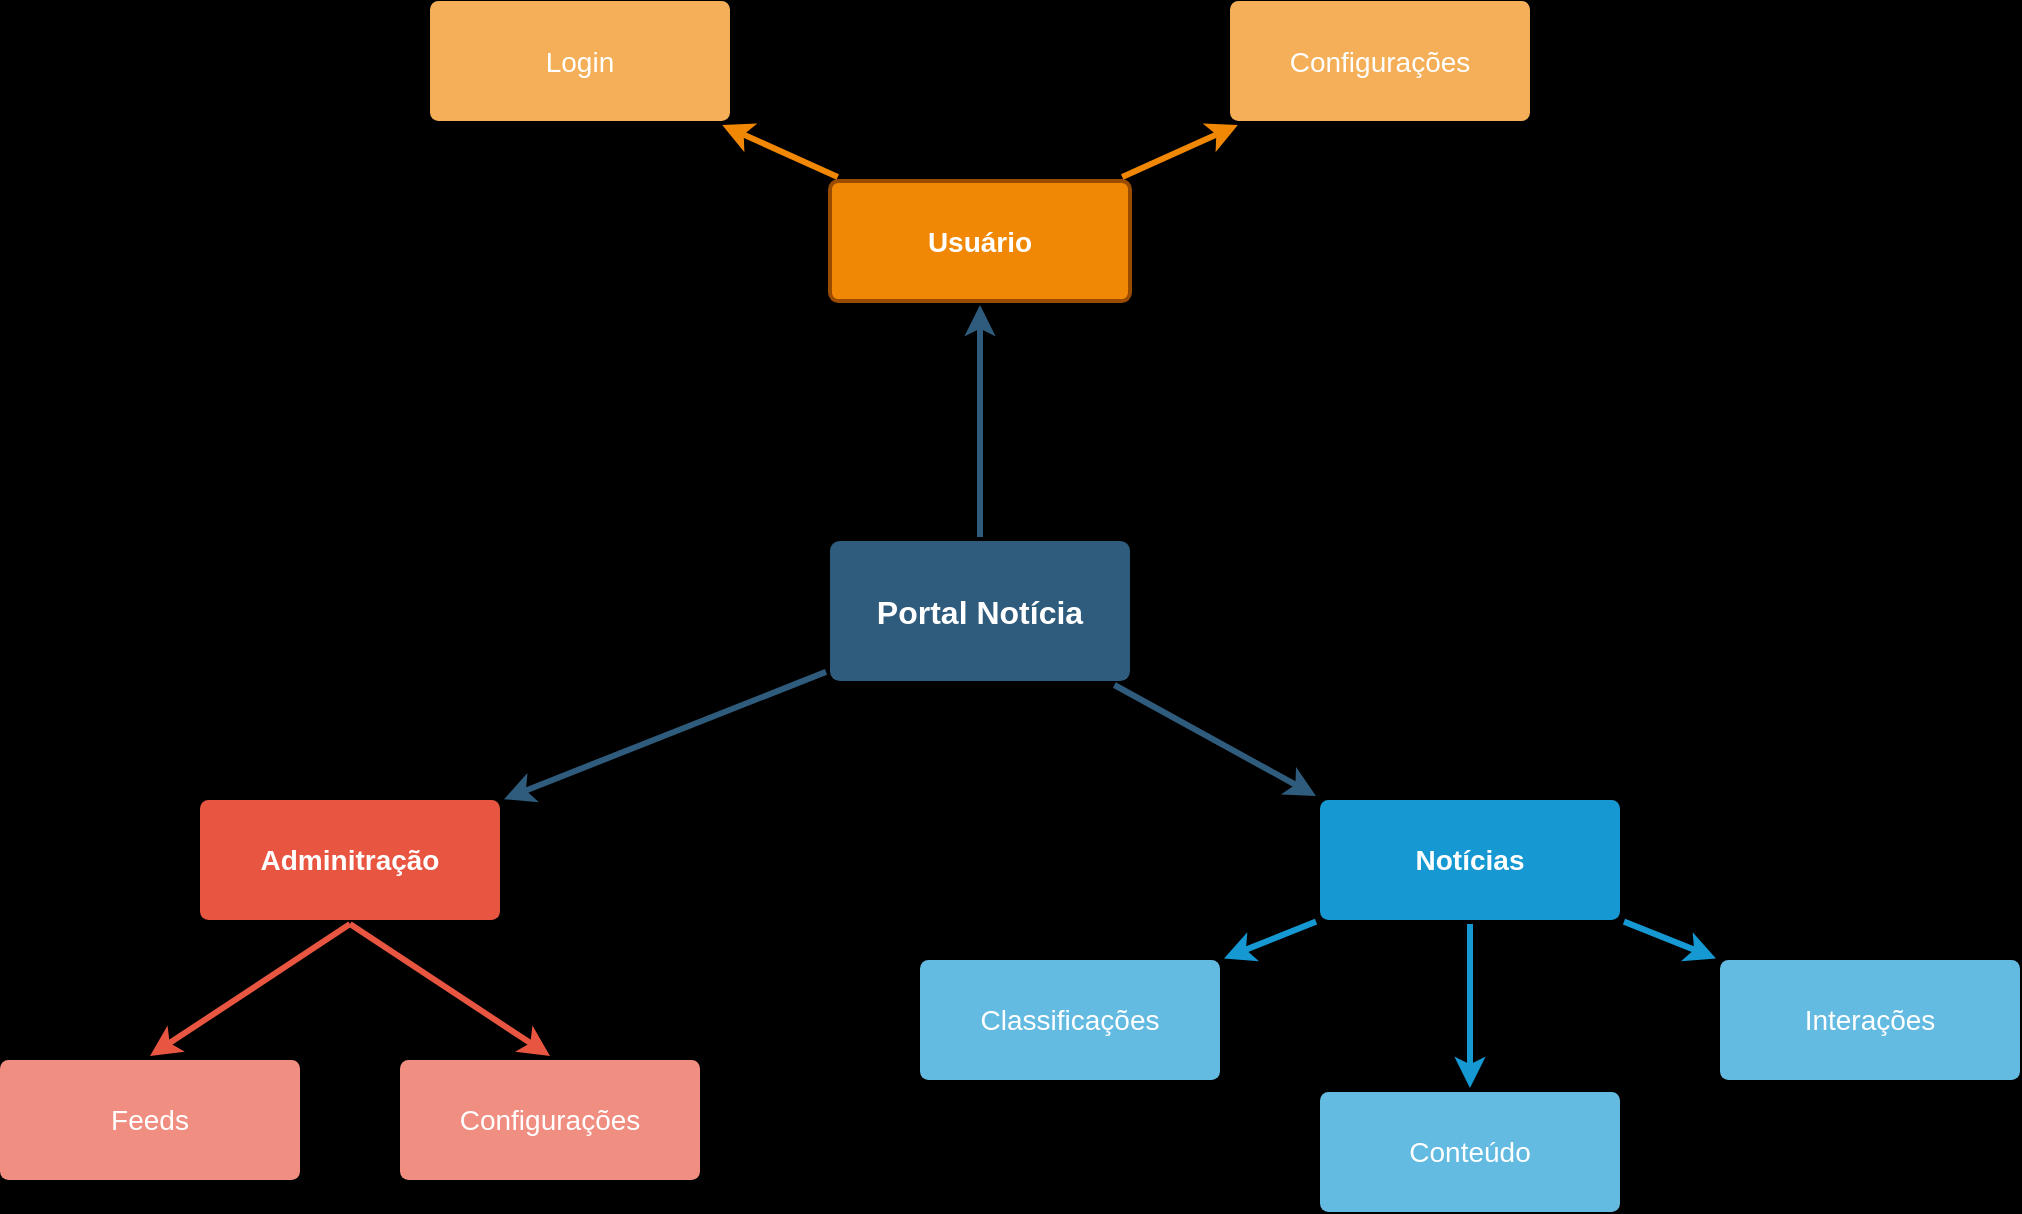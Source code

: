 <mxfile version="20.3.0" type="device" pages="2"><diagram id="6a731a19-8d31-9384-78a2-239565b7b9f0" name="Geral"><mxGraphModel dx="1335" dy="851" grid="0" gridSize="10" guides="1" tooltips="1" connect="1" arrows="1" fold="1" page="1" pageScale="1" pageWidth="1169" pageHeight="827" background="#000000" math="0" shadow="0"><root><mxCell id="0"/><mxCell id="1" parent="0"/><mxCell id="1745" value="" style="edgeStyle=none;rounded=0;jumpStyle=none;html=1;shadow=0;labelBackgroundColor=none;startArrow=none;startFill=0;endArrow=classic;endFill=1;jettySize=auto;orthogonalLoop=1;strokeColor=#2F5B7C;strokeWidth=3;fontFamily=Helvetica;fontSize=16;fontColor=#23445D;spacing=5;" parent="1" source="1749" target="1764" edge="1"><mxGeometry relative="1" as="geometry"/></mxCell><mxCell id="1747" value="" style="edgeStyle=none;rounded=0;jumpStyle=none;html=1;shadow=0;labelBackgroundColor=none;startArrow=none;startFill=0;endArrow=classic;endFill=1;jettySize=auto;orthogonalLoop=1;strokeColor=#2F5B7C;strokeWidth=3;fontFamily=Helvetica;fontSize=16;fontColor=#23445D;spacing=5;entryX=0;entryY=0;entryDx=0;entryDy=0;" parent="1" source="1749" target="1760" edge="1"><mxGeometry relative="1" as="geometry"/></mxCell><mxCell id="1748" value="" style="edgeStyle=none;rounded=0;jumpStyle=none;html=1;shadow=0;labelBackgroundColor=none;startArrow=none;startFill=0;endArrow=classic;endFill=1;jettySize=auto;orthogonalLoop=1;strokeColor=#2F5B7C;strokeWidth=3;fontFamily=Helvetica;fontSize=16;fontColor=#23445D;spacing=5;" parent="1" source="1749" target="1753" edge="1"><mxGeometry relative="1" as="geometry"/></mxCell><mxCell id="1749" value="Portal Notícia" style="rounded=1;whiteSpace=wrap;html=1;shadow=0;labelBackgroundColor=none;strokeColor=none;strokeWidth=3;fillColor=#2F5B7C;fontFamily=Helvetica;fontSize=16;fontColor=#FFFFFF;align=center;fontStyle=1;spacing=5;arcSize=7;perimeterSpacing=2;" parent="1" vertex="1"><mxGeometry x="495" y="380.5" width="150" height="70" as="geometry"/></mxCell><mxCell id="1750" value="" style="edgeStyle=none;rounded=1;jumpStyle=none;html=1;shadow=0;labelBackgroundColor=none;startArrow=none;startFill=0;jettySize=auto;orthogonalLoop=1;strokeColor=#E85642;strokeWidth=3;fontFamily=Helvetica;fontSize=14;fontColor=#FFFFFF;spacing=5;fontStyle=1;fillColor=#b0e3e6;entryX=0.5;entryY=0;entryDx=0;entryDy=0;exitX=0.5;exitY=1;exitDx=0;exitDy=0;" parent="1" source="1753" target="1756" edge="1"><mxGeometry relative="1" as="geometry"><mxPoint x="235" y="442.75" as="targetPoint"/></mxGeometry></mxCell><mxCell id="1751" value="" style="edgeStyle=none;rounded=1;jumpStyle=none;html=1;shadow=0;labelBackgroundColor=none;startArrow=none;startFill=0;jettySize=auto;orthogonalLoop=1;strokeColor=#E85642;strokeWidth=3;fontFamily=Helvetica;fontSize=14;fontColor=#FFFFFF;spacing=5;fontStyle=1;fillColor=#b0e3e6;entryX=0.5;entryY=0;entryDx=0;entryDy=0;exitX=0.5;exitY=1;exitDx=0;exitDy=0;" parent="1" source="1753" target="1755" edge="1"><mxGeometry relative="1" as="geometry"><mxPoint x="380" y="570" as="sourcePoint"/></mxGeometry></mxCell><mxCell id="1753" value="Adminitração" style="rounded=1;whiteSpace=wrap;html=1;shadow=0;labelBackgroundColor=none;strokeColor=none;strokeWidth=3;fillColor=#e85642;fontFamily=Helvetica;fontSize=14;fontColor=#FFFFFF;align=center;spacing=5;fontStyle=1;arcSize=7;perimeterSpacing=2;" parent="1" vertex="1"><mxGeometry x="180" y="510" width="150" height="60" as="geometry"/></mxCell><mxCell id="1755" value="Configurações" style="rounded=1;whiteSpace=wrap;html=1;shadow=0;labelBackgroundColor=none;strokeColor=none;strokeWidth=3;fillColor=#f08e81;fontFamily=Helvetica;fontSize=14;fontColor=#FFFFFF;align=center;spacing=5;fontStyle=0;arcSize=7;perimeterSpacing=2;" parent="1" vertex="1"><mxGeometry x="280" y="640" width="150" height="60" as="geometry"/></mxCell><mxCell id="1756" value="Feeds" style="rounded=1;whiteSpace=wrap;html=1;shadow=0;labelBackgroundColor=none;strokeColor=none;strokeWidth=3;fillColor=#f08e81;fontFamily=Helvetica;fontSize=14;fontColor=#FFFFFF;align=center;spacing=5;fontStyle=0;arcSize=7;perimeterSpacing=2;" parent="1" vertex="1"><mxGeometry x="80" y="640" width="150" height="60" as="geometry"/></mxCell><mxCell id="1757" value="" style="edgeStyle=none;rounded=0;jumpStyle=none;html=1;shadow=0;labelBackgroundColor=none;startArrow=none;startFill=0;endArrow=classic;endFill=1;jettySize=auto;orthogonalLoop=1;strokeColor=#1699D3;strokeWidth=3;fontFamily=Helvetica;fontSize=14;fontColor=#FFFFFF;spacing=5;" parent="1" source="1760" target="1763" edge="1"><mxGeometry relative="1" as="geometry"/></mxCell><mxCell id="1758" value="" style="edgeStyle=none;rounded=0;jumpStyle=none;html=1;shadow=0;labelBackgroundColor=none;startArrow=none;startFill=0;endArrow=classic;endFill=1;jettySize=auto;orthogonalLoop=1;strokeColor=#1699D3;strokeWidth=3;fontFamily=Helvetica;fontSize=14;fontColor=#FFFFFF;spacing=5;" parent="1" source="1760" target="1762" edge="1"><mxGeometry relative="1" as="geometry"/></mxCell><mxCell id="1759" value="" style="edgeStyle=none;rounded=0;jumpStyle=none;html=1;shadow=0;labelBackgroundColor=none;startArrow=none;startFill=0;endArrow=classic;endFill=1;jettySize=auto;orthogonalLoop=1;strokeColor=#1699D3;strokeWidth=3;fontFamily=Helvetica;fontSize=14;fontColor=#FFFFFF;spacing=5;" parent="1" source="1760" target="1761" edge="1"><mxGeometry relative="1" as="geometry"/></mxCell><mxCell id="1760" value="Notícias" style="rounded=1;whiteSpace=wrap;html=1;shadow=0;labelBackgroundColor=none;strokeColor=none;strokeWidth=3;fillColor=#1699d3;fontFamily=Helvetica;fontSize=14;fontColor=#FFFFFF;align=center;spacing=5;fontStyle=1;arcSize=7;perimeterSpacing=2;" parent="1" vertex="1"><mxGeometry x="740" y="510" width="150" height="60" as="geometry"/></mxCell><mxCell id="1761" value="Interações" style="rounded=1;whiteSpace=wrap;html=1;shadow=0;labelBackgroundColor=none;strokeColor=none;strokeWidth=3;fillColor=#64bbe2;fontFamily=Helvetica;fontSize=14;fontColor=#FFFFFF;align=center;spacing=5;arcSize=7;perimeterSpacing=2;" parent="1" vertex="1"><mxGeometry x="940" y="590" width="150" height="60" as="geometry"/></mxCell><mxCell id="1762" value="Conteúdo" style="rounded=1;whiteSpace=wrap;html=1;shadow=0;labelBackgroundColor=none;strokeColor=none;strokeWidth=3;fillColor=#64bbe2;fontFamily=Helvetica;fontSize=14;fontColor=#FFFFFF;align=center;spacing=5;arcSize=7;perimeterSpacing=2;" parent="1" vertex="1"><mxGeometry x="740" y="656" width="150" height="60" as="geometry"/></mxCell><mxCell id="1763" value="Classificações" style="rounded=1;whiteSpace=wrap;html=1;shadow=0;labelBackgroundColor=none;strokeColor=none;strokeWidth=3;fillColor=#64bbe2;fontFamily=Helvetica;fontSize=14;fontColor=#FFFFFF;align=center;spacing=5;arcSize=7;perimeterSpacing=2;" parent="1" vertex="1"><mxGeometry x="540" y="590" width="150" height="60" as="geometry"/></mxCell><mxCell id="1764" value="Usuário" style="rounded=1;whiteSpace=wrap;html=1;shadow=0;labelBackgroundColor=none;strokeColor=#994C00;strokeWidth=2;fillColor=#F08705;fontFamily=Helvetica;fontSize=14;fontColor=#FFFFFF;align=center;spacing=5;fontStyle=1;arcSize=7;perimeterSpacing=2;" parent="1" vertex="1"><mxGeometry x="495" y="200.5" width="150" height="60" as="geometry"/></mxCell><mxCell id="1767" value="Configurações" style="rounded=1;whiteSpace=wrap;html=1;shadow=0;labelBackgroundColor=none;strokeColor=none;strokeWidth=3;fillColor=#f5af58;fontFamily=Helvetica;fontSize=14;fontColor=#FFFFFF;align=center;spacing=5;arcSize=7;perimeterSpacing=2;" parent="1" vertex="1"><mxGeometry x="695" y="110.5" width="150" height="60" as="geometry"/></mxCell><mxCell id="1768" value="" style="edgeStyle=none;rounded=0;jumpStyle=none;html=1;shadow=0;labelBackgroundColor=none;startArrow=none;startFill=0;endArrow=classic;endFill=1;jettySize=auto;orthogonalLoop=1;strokeColor=#F08705;strokeWidth=3;fontFamily=Helvetica;fontSize=14;fontColor=#FFFFFF;spacing=5;" parent="1" source="1764" target="1767" edge="1"><mxGeometry relative="1" as="geometry"/></mxCell><mxCell id="1769" value="Login" style="rounded=1;whiteSpace=wrap;html=1;shadow=0;labelBackgroundColor=none;strokeColor=none;strokeWidth=3;fillColor=#f5af58;fontFamily=Helvetica;fontSize=14;fontColor=#FFFFFF;align=center;spacing=5;arcSize=7;perimeterSpacing=2;" parent="1" vertex="1"><mxGeometry x="295" y="110.5" width="150" height="60" as="geometry"/></mxCell><mxCell id="1770" value="" style="edgeStyle=none;rounded=0;jumpStyle=none;html=1;shadow=0;labelBackgroundColor=none;startArrow=none;startFill=0;endArrow=classic;endFill=1;jettySize=auto;orthogonalLoop=1;strokeColor=#F08705;strokeWidth=3;fontFamily=Helvetica;fontSize=14;fontColor=#FFFFFF;spacing=5;" parent="1" source="1764" target="1769" edge="1"><mxGeometry relative="1" as="geometry"/></mxCell></root></mxGraphModel></diagram><diagram id="qYvXyWgkgcW9TsAwUXDH" name="Página-2"><mxGraphModel dx="1085" dy="691" grid="0" gridSize="10" guides="1" tooltips="1" connect="1" arrows="1" fold="1" page="1" pageScale="1" pageWidth="827" pageHeight="1169" background="#000021" math="0" shadow="1"><root><mxCell id="0"/><mxCell id="1" parent="0"/><mxCell id="lQuTQgGZglBYAnwAibC0-1" value="Base" style="swimlane;childLayout=stackLayout;horizontal=1;startSize=30;horizontalStack=0;rounded=1;fontSize=14;fontStyle=2;strokeWidth=2;resizeParent=0;resizeLast=1;shadow=0;dashed=0;align=center;strokeColor=#994C00;" vertex="1" parent="1"><mxGeometry x="58" y="246" width="160" height="64" as="geometry"/></mxCell><mxCell id="lQuTQgGZglBYAnwAibC0-2" value="- ID" style="align=left;strokeColor=none;fillColor=none;spacingLeft=4;fontSize=12;verticalAlign=top;resizable=0;rotatable=0;part=1;strokeWidth=2;fontColor=#FFFFFF;" vertex="1" parent="lQuTQgGZglBYAnwAibC0-1"><mxGeometry y="30" width="160" height="34" as="geometry"/></mxCell><mxCell id="lQuTQgGZglBYAnwAibC0-9" value="" style="edgeStyle=orthogonalEdgeStyle;rounded=0;orthogonalLoop=1;jettySize=auto;html=1;fontColor=#000000;endArrow=block;endFill=0;strokeColor=#FFFFFF;strokeWidth=3;endSize=12;" edge="1" parent="1" source="lQuTQgGZglBYAnwAibC0-5" target="lQuTQgGZglBYAnwAibC0-2"><mxGeometry relative="1" as="geometry"/></mxCell><mxCell id="lQuTQgGZglBYAnwAibC0-5" value="user" style="swimlane;childLayout=stackLayout;horizontal=1;startSize=34;horizontalStack=0;rounded=1;fontSize=14;fontStyle=0;strokeWidth=2;resizeParent=0;resizeLast=1;shadow=0;dashed=0;align=center;strokeColor=#994C00;fontColor=#000000;fillColor=#FFFFFF;arcSize=13;" vertex="1" parent="1"><mxGeometry x="58" y="366" width="160" height="149" as="geometry"/></mxCell><mxCell id="lQuTQgGZglBYAnwAibC0-6" value="- Name&#10;- Email&#10;- Password&#10;-------------------------------------&#10;+ ChangeName&#10;+ ChangeEmail&#10;+ ChangePassword" style="align=left;strokeColor=none;fillColor=none;spacingLeft=4;fontSize=12;verticalAlign=top;resizable=0;rotatable=0;part=1;strokeWidth=2;fontColor=#FFFFFF;" vertex="1" parent="lQuTQgGZglBYAnwAibC0-5"><mxGeometry y="34" width="160" height="115" as="geometry"/></mxCell><mxCell id="lQuTQgGZglBYAnwAibC0-10" value="IBaseRepository" style="swimlane;childLayout=stackLayout;horizontal=1;startSize=34;horizontalStack=0;rounded=1;fontSize=14;fontStyle=2;strokeWidth=2;resizeParent=0;resizeLast=1;shadow=0;dashed=0;align=center;strokeColor=#994C00;fontColor=#000000;fillColor=#FFFFFF;arcSize=13;" vertex="1" parent="1"><mxGeometry x="288" y="246" width="160" height="149" as="geometry"/></mxCell><mxCell id="lQuTQgGZglBYAnwAibC0-11" value="- Name&#10;- Email&#10;- Password&#10;-------------------------------------&#10;+ ChangeName&#10;+ ChangeEmail&#10;+ ChangePassword" style="align=left;strokeColor=none;fillColor=none;spacingLeft=4;fontSize=12;verticalAlign=top;resizable=0;rotatable=0;part=1;strokeWidth=2;fontColor=#FFFFFF;" vertex="1" parent="lQuTQgGZglBYAnwAibC0-10"><mxGeometry y="34" width="160" height="115" as="geometry"/></mxCell></root></mxGraphModel></diagram></mxfile>